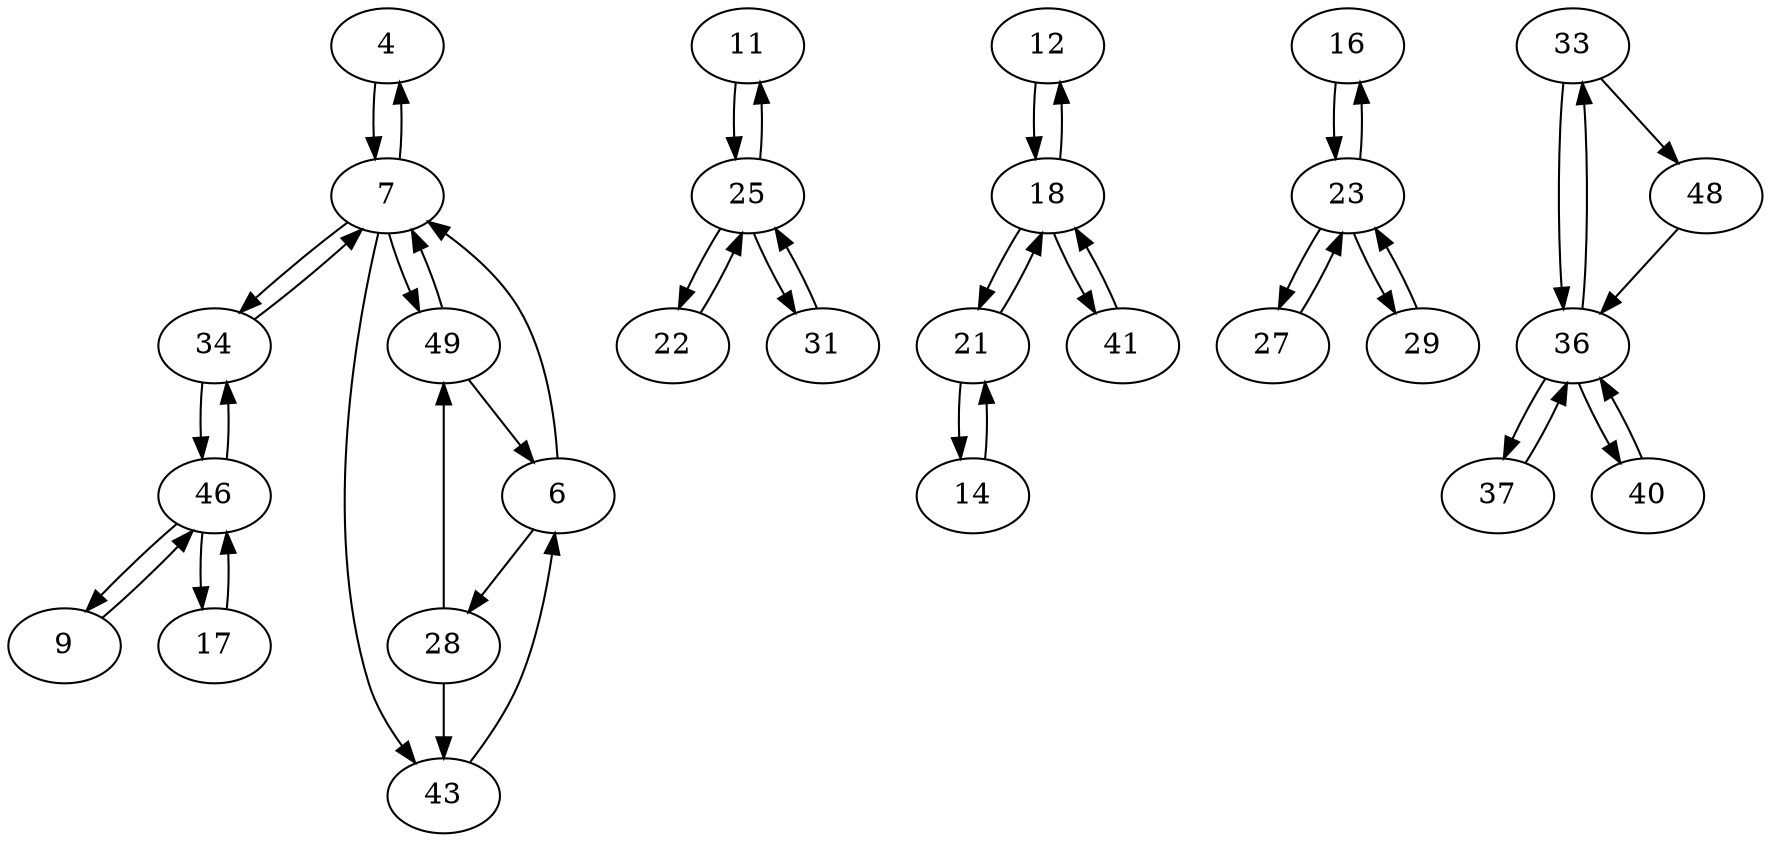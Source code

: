 digraph G {
  4 -> 7;
  6 -> 7;
  6 -> 28;
  7 -> 4;
  7 -> 34;
  7 -> 43;
  7 -> 49;
  9 -> 46;
  11 -> 25;
  12 -> 18;
  14 -> 21;
  16 -> 23;
  17 -> 46;
  18 -> 12;
  18 -> 21;
  18 -> 41;
  21 -> 14;
  21 -> 18;
  22 -> 25;
  23 -> 16;
  23 -> 27;
  23 -> 29;
  25 -> 11;
  25 -> 22;
  25 -> 31;
  27 -> 23;
  28 -> 43;
  28 -> 49;
  29 -> 23;
  31 -> 25;
  33 -> 36;
  33 -> 48;
  34 -> 7;
  34 -> 46;
  36 -> 33;
  36 -> 37;
  36 -> 40;
  37 -> 36;
  40 -> 36;
  41 -> 18;
  43 -> 6;
  46 -> 9;
  46 -> 17;
  46 -> 34;
  48 -> 36;
  49 -> 6;
  49 -> 7;
}